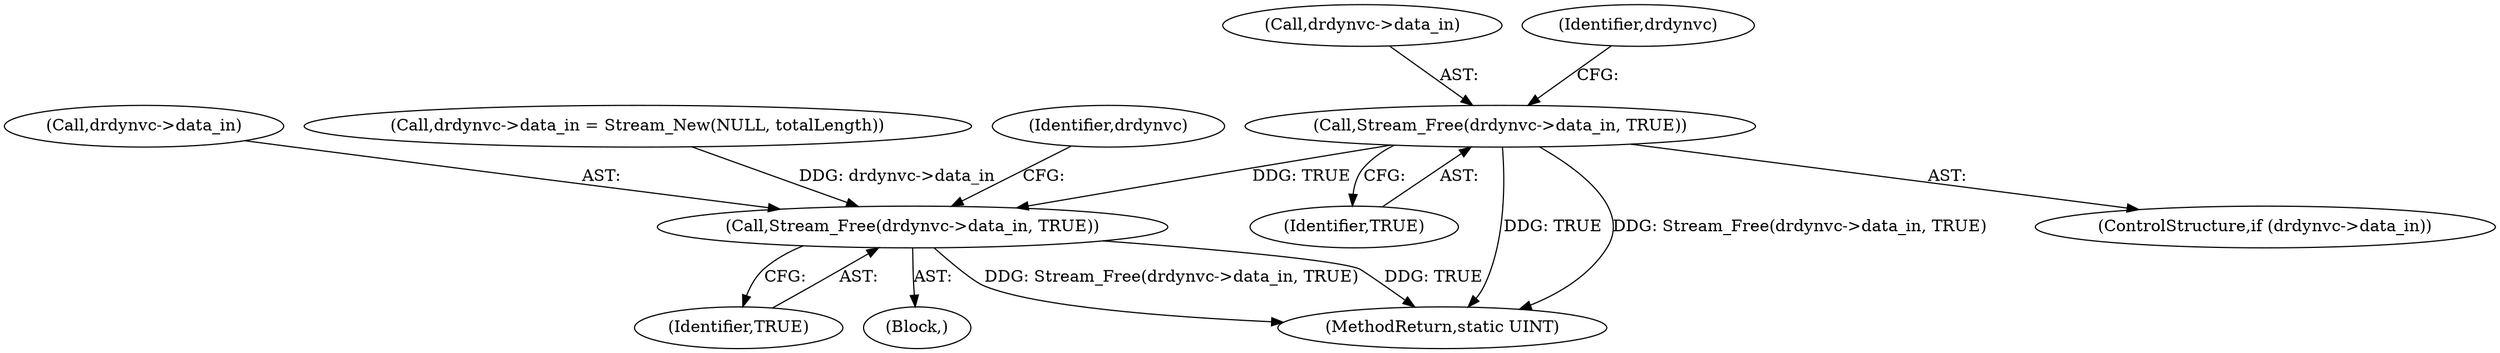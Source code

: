 digraph "0_FreeRDP_baee520e3dd9be6511c45a14c5f5e77784de1471_5@pointer" {
"1000128" [label="(Call,Stream_Free(drdynvc->data_in, TRUE))"];
"1000170" [label="(Call,Stream_Free(drdynvc->data_in, TRUE))"];
"1000128" [label="(Call,Stream_Free(drdynvc->data_in, TRUE))"];
"1000132" [label="(Identifier,TRUE)"];
"1000174" [label="(Identifier,TRUE)"];
"1000129" [label="(Call,drdynvc->data_in)"];
"1000135" [label="(Identifier,drdynvc)"];
"1000171" [label="(Call,drdynvc->data_in)"];
"1000133" [label="(Call,drdynvc->data_in = Stream_New(NULL, totalLength))"];
"1000163" [label="(Block,)"];
"1000239" [label="(MethodReturn,static UINT)"];
"1000170" [label="(Call,Stream_Free(drdynvc->data_in, TRUE))"];
"1000124" [label="(ControlStructure,if (drdynvc->data_in))"];
"1000177" [label="(Identifier,drdynvc)"];
"1000128" -> "1000124"  [label="AST: "];
"1000128" -> "1000132"  [label="CFG: "];
"1000129" -> "1000128"  [label="AST: "];
"1000132" -> "1000128"  [label="AST: "];
"1000135" -> "1000128"  [label="CFG: "];
"1000128" -> "1000239"  [label="DDG: TRUE"];
"1000128" -> "1000239"  [label="DDG: Stream_Free(drdynvc->data_in, TRUE)"];
"1000128" -> "1000170"  [label="DDG: TRUE"];
"1000170" -> "1000163"  [label="AST: "];
"1000170" -> "1000174"  [label="CFG: "];
"1000171" -> "1000170"  [label="AST: "];
"1000174" -> "1000170"  [label="AST: "];
"1000177" -> "1000170"  [label="CFG: "];
"1000170" -> "1000239"  [label="DDG: Stream_Free(drdynvc->data_in, TRUE)"];
"1000170" -> "1000239"  [label="DDG: TRUE"];
"1000133" -> "1000170"  [label="DDG: drdynvc->data_in"];
}
